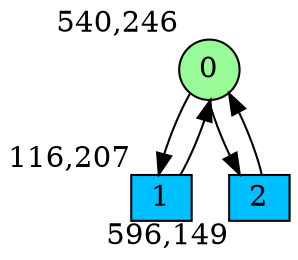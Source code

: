 digraph G {
graph [bgcolor=white]
node [shape=circle, style = filled, fillcolor=white,fixedsize=true, width=0.4, height=0.3 ]
0[xlabel="540,246", pos = "6.625,0!", fillcolor=palegreen ];
1[xlabel="116,207", pos = "0,0.609375!", fillcolor=deepskyblue, shape=box ];
2[xlabel="596,149", pos = "7.5,1.51563!", fillcolor=deepskyblue, shape=box ];
0->1 ;
0->2 ;
1->0 ;
2->0 ;
}
